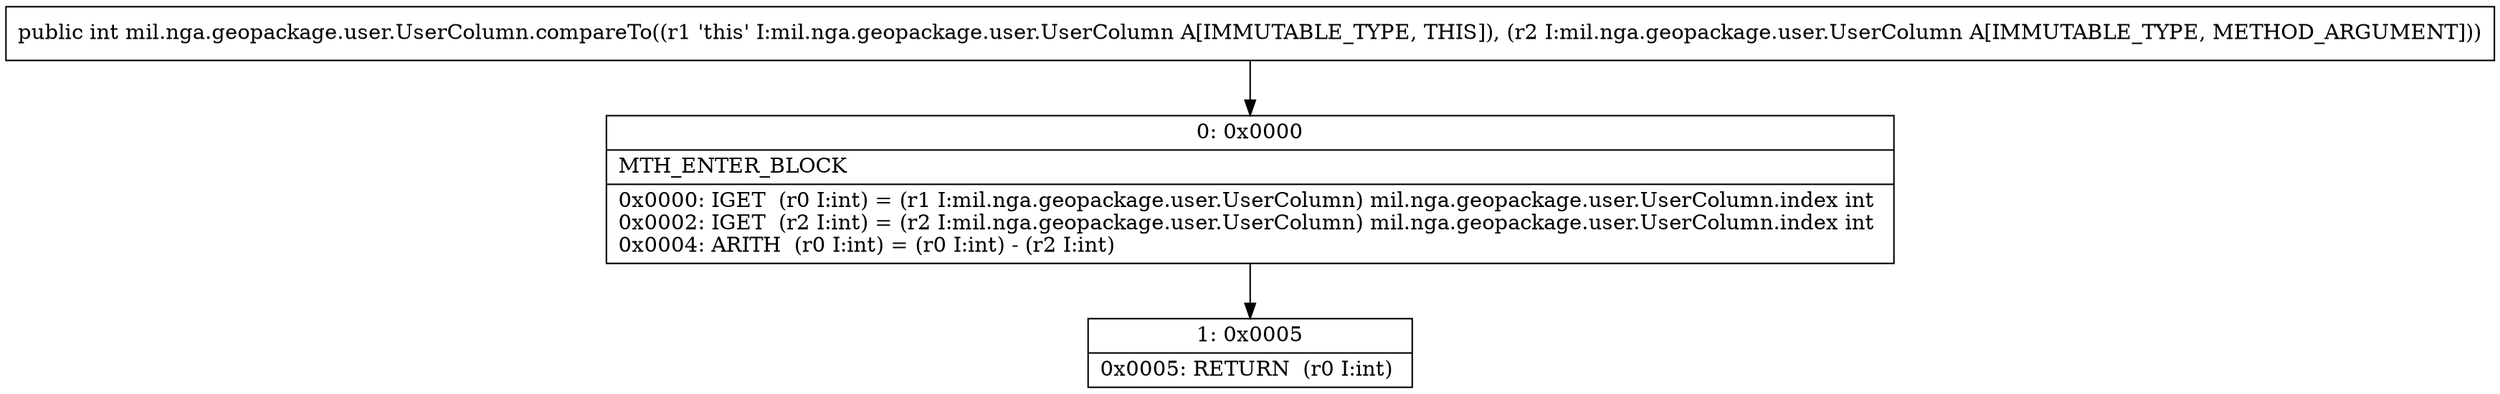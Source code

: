 digraph "CFG formil.nga.geopackage.user.UserColumn.compareTo(Lmil\/nga\/geopackage\/user\/UserColumn;)I" {
Node_0 [shape=record,label="{0\:\ 0x0000|MTH_ENTER_BLOCK\l|0x0000: IGET  (r0 I:int) = (r1 I:mil.nga.geopackage.user.UserColumn) mil.nga.geopackage.user.UserColumn.index int \l0x0002: IGET  (r2 I:int) = (r2 I:mil.nga.geopackage.user.UserColumn) mil.nga.geopackage.user.UserColumn.index int \l0x0004: ARITH  (r0 I:int) = (r0 I:int) \- (r2 I:int) \l}"];
Node_1 [shape=record,label="{1\:\ 0x0005|0x0005: RETURN  (r0 I:int) \l}"];
MethodNode[shape=record,label="{public int mil.nga.geopackage.user.UserColumn.compareTo((r1 'this' I:mil.nga.geopackage.user.UserColumn A[IMMUTABLE_TYPE, THIS]), (r2 I:mil.nga.geopackage.user.UserColumn A[IMMUTABLE_TYPE, METHOD_ARGUMENT])) }"];
MethodNode -> Node_0;
Node_0 -> Node_1;
}

